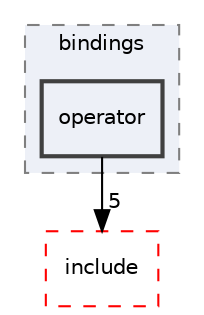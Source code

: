 digraph "/__w/pairinteraction/pairinteraction/src/cpp/bindings/operator"
{
 // INTERACTIVE_SVG=YES
 // LATEX_PDF_SIZE
  bgcolor="transparent";
  edge [fontname="Helvetica",fontsize="10",labelfontname="Helvetica",labelfontsize="10"];
  node [fontname="Helvetica",fontsize="10",shape=record];
  compound=true
  subgraph clusterdir_cc81239b5792b7ba39ceb2ed4f5fa309 {
    graph [ bgcolor="#edf0f7", pencolor="grey50", style="filled,dashed,", label="bindings", fontname="Helvetica", fontsize="10", URL="dir_cc81239b5792b7ba39ceb2ed4f5fa309.html"]
  dir_42962f9ee5a423c8a417b323ef73831f [shape=box, label="operator", style="filled,bold,", fillcolor="#edf0f7", color="grey25", URL="dir_42962f9ee5a423c8a417b323ef73831f.html"];
  }
  dir_e6fb451ec9c24a28c75d00abc51f4b3c [shape=box, label="include", style="dashed,", fillcolor="#edf0f7", color="red", URL="dir_e6fb451ec9c24a28c75d00abc51f4b3c.html"];
  dir_42962f9ee5a423c8a417b323ef73831f->dir_e6fb451ec9c24a28c75d00abc51f4b3c [headlabel="5", labeldistance=1.5 headhref="dir_000021_000014.html"];
}
